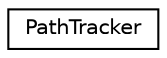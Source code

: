 digraph "Graphical Class Hierarchy"
{
 // LATEX_PDF_SIZE
  edge [fontname="Helvetica",fontsize="10",labelfontname="Helvetica",labelfontsize="10"];
  node [fontname="Helvetica",fontsize="10",shape=record];
  rankdir="LR";
  Node0 [label="PathTracker",height=0.2,width=0.4,color="black", fillcolor="white", style="filled",URL="$classPathTracker.html",tooltip=" "];
}
